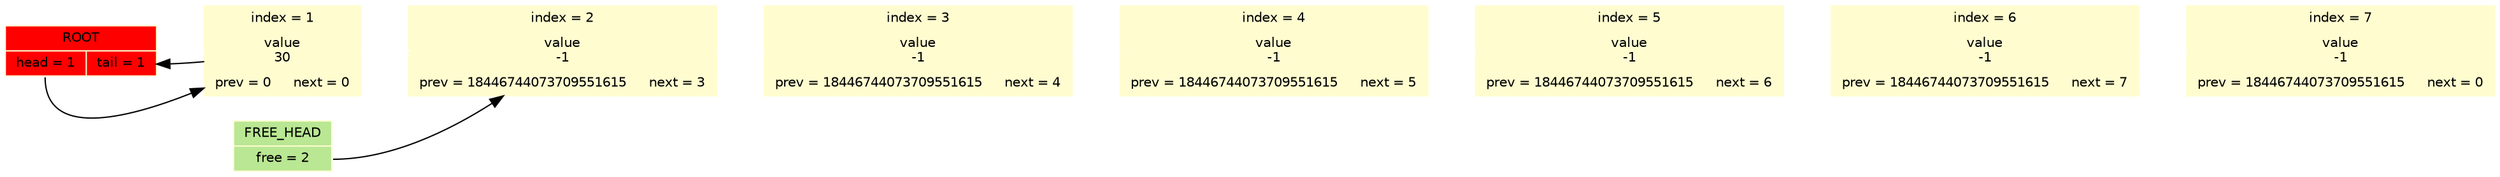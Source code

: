   digraph
  {
  rankdir = LR;
  node [shape = record, color = "#fffdd0", fontname = helvetica, fontsize = 10];
  bgcolor = "#ffffff";
  ROOT[style = "filled", fillcolor = "#ff0000",   label = "ROOT|{<head>head = 1|<tail>tail = 1}"];
  FREE_HEAD[style = "filled", fillcolor = "#b9e793",   label = "FREE_HEAD|<free>free = 2"];
  NODE_1[style = "filled", fillcolor = "#fffdd0",   label = "index = 1|value\n30|{prev = 0|next = 0}"];
  NODE_2[style = "filled", fillcolor = "#fffdd0",   label = "index = 2|value\n-1|{prev = 18446744073709551615|next = 3}"];
  NODE_3[style = "filled", fillcolor = "#fffdd0",   label = "index = 3|value\n-1|{prev = 18446744073709551615|next = 4}"];
  NODE_4[style = "filled", fillcolor = "#fffdd0",   label = "index = 4|value\n-1|{prev = 18446744073709551615|next = 5}"];
  NODE_5[style = "filled", fillcolor = "#fffdd0",   label = "index = 5|value\n-1|{prev = 18446744073709551615|next = 6}"];
  NODE_6[style = "filled", fillcolor = "#fffdd0",   label = "index = 6|value\n-1|{prev = 18446744073709551615|next = 7}"];
  NODE_7[style = "filled", fillcolor = "#fffdd0",   label = "index = 7|value\n-1|{prev = 18446744073709551615|next = 0}"];
ROOT->NODE_1->NODE_2->NODE_3->NODE_4->NODE_5->NODE_6->NODE_7 [weight = 100000, color = "#ffffff"];
ROOT:head->NODE_1->ROOT:tail;
FREE_HEAD:free->NODE_2;
  }
